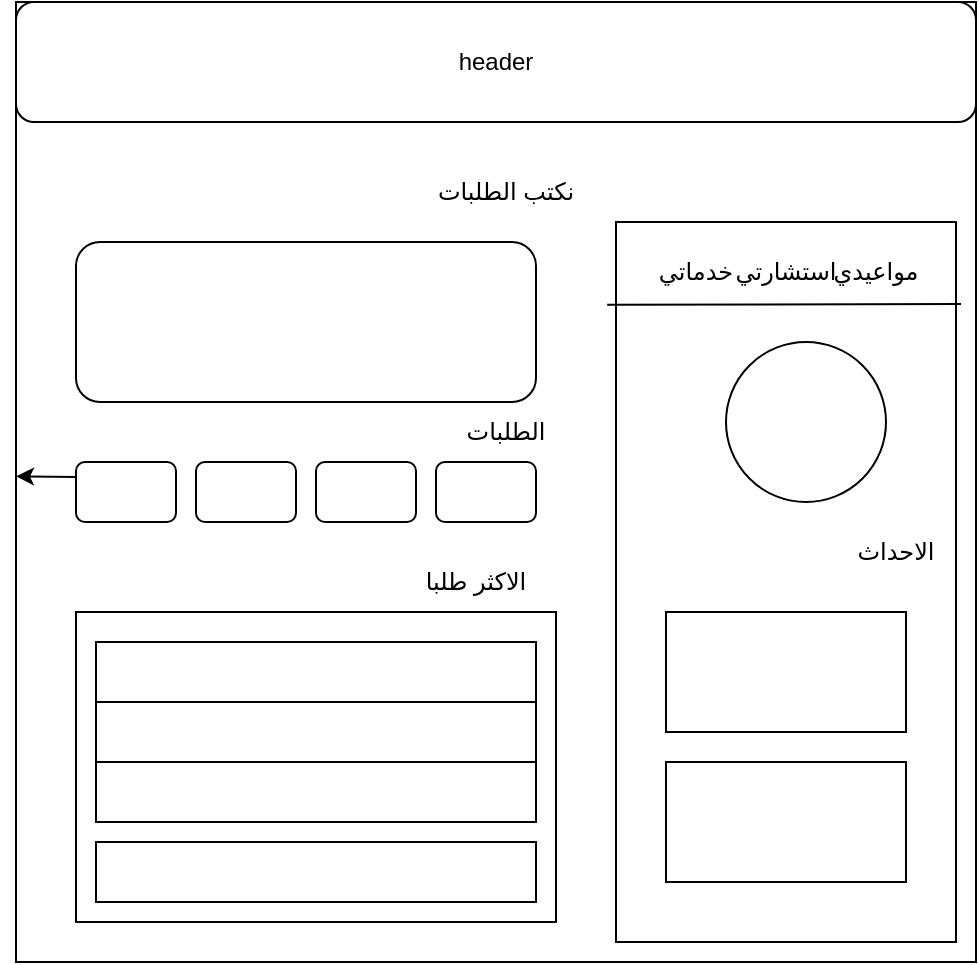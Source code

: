 <mxfile>
    <diagram id="3CSincesaH3guoPx_tAA" name="Page-1">
        <mxGraphModel dx="754" dy="554" grid="1" gridSize="10" guides="1" tooltips="1" connect="1" arrows="1" fold="1" page="1" pageScale="1" pageWidth="850" pageHeight="1100" math="0" shadow="0">
            <root>
                <mxCell id="0"/>
                <mxCell id="1" parent="0"/>
                <mxCell id="2" value="" style="whiteSpace=wrap;html=1;aspect=fixed;" vertex="1" parent="1">
                    <mxGeometry x="230" y="40" width="480" height="480" as="geometry"/>
                </mxCell>
                <mxCell id="3" value="header" style="rounded=1;whiteSpace=wrap;html=1;" vertex="1" parent="1">
                    <mxGeometry x="230" y="40" width="480" height="60" as="geometry"/>
                </mxCell>
                <mxCell id="5" value="نكتب الطلبات" style="text;align=center;html=1;verticalAlign=middle;whiteSpace=wrap;rounded=0;strokeWidth=1;" vertex="1" parent="1">
                    <mxGeometry x="425" y="110" width="100" height="50" as="geometry"/>
                </mxCell>
                <mxCell id="7" value="" style="rounded=0;whiteSpace=wrap;html=1;strokeWidth=1;" vertex="1" parent="1">
                    <mxGeometry x="530" y="150" width="170" height="360" as="geometry"/>
                </mxCell>
                <mxCell id="8" value="" style="rounded=1;whiteSpace=wrap;html=1;strokeWidth=1;" vertex="1" parent="1">
                    <mxGeometry x="260" y="160" width="230" height="80" as="geometry"/>
                </mxCell>
                <mxCell id="13" style="edgeStyle=none;html=1;exitX=0;exitY=0.25;exitDx=0;exitDy=0;" edge="1" parent="1" source="9" target="2">
                    <mxGeometry relative="1" as="geometry"/>
                </mxCell>
                <mxCell id="9" value="" style="rounded=1;whiteSpace=wrap;html=1;strokeWidth=1;" vertex="1" parent="1">
                    <mxGeometry x="260" y="270" width="50" height="30" as="geometry"/>
                </mxCell>
                <mxCell id="10" value="" style="rounded=1;whiteSpace=wrap;html=1;strokeWidth=1;" vertex="1" parent="1">
                    <mxGeometry x="320" y="270" width="50" height="30" as="geometry"/>
                </mxCell>
                <mxCell id="11" value="" style="rounded=1;whiteSpace=wrap;html=1;strokeWidth=1;" vertex="1" parent="1">
                    <mxGeometry x="380" y="270" width="50" height="30" as="geometry"/>
                </mxCell>
                <mxCell id="12" value="" style="rounded=1;whiteSpace=wrap;html=1;strokeWidth=1;" vertex="1" parent="1">
                    <mxGeometry x="440" y="270" width="50" height="30" as="geometry"/>
                </mxCell>
                <mxCell id="14" value="الطلبات" style="text;strokeColor=none;align=center;fillColor=none;html=1;verticalAlign=middle;whiteSpace=wrap;rounded=0;strokeWidth=1;" vertex="1" parent="1">
                    <mxGeometry x="445" y="240" width="60" height="30" as="geometry"/>
                </mxCell>
                <mxCell id="15" value="الاكثر طلبا" style="text;strokeColor=none;align=center;fillColor=none;html=1;verticalAlign=middle;whiteSpace=wrap;rounded=0;strokeWidth=1;" vertex="1" parent="1">
                    <mxGeometry x="430" y="315" width="60" height="30" as="geometry"/>
                </mxCell>
                <mxCell id="16" value="" style="rounded=0;whiteSpace=wrap;html=1;strokeWidth=1;" vertex="1" parent="1">
                    <mxGeometry x="260" y="345" width="240" height="155" as="geometry"/>
                </mxCell>
                <mxCell id="17" value="" style="rounded=0;whiteSpace=wrap;html=1;strokeWidth=1;" vertex="1" parent="1">
                    <mxGeometry x="270" y="360" width="220" height="30" as="geometry"/>
                </mxCell>
                <mxCell id="18" value="" style="rounded=0;whiteSpace=wrap;html=1;strokeWidth=1;" vertex="1" parent="1">
                    <mxGeometry x="270" y="390" width="220" height="30" as="geometry"/>
                </mxCell>
                <mxCell id="19" value="" style="rounded=0;whiteSpace=wrap;html=1;strokeWidth=1;" vertex="1" parent="1">
                    <mxGeometry x="270" y="420" width="220" height="30" as="geometry"/>
                </mxCell>
                <mxCell id="20" value="" style="rounded=0;whiteSpace=wrap;html=1;strokeWidth=1;" vertex="1" parent="1">
                    <mxGeometry x="270" y="460" width="220" height="30" as="geometry"/>
                </mxCell>
                <mxCell id="21" value="" style="rounded=0;whiteSpace=wrap;html=1;strokeWidth=1;" vertex="1" parent="1">
                    <mxGeometry x="555" y="345" width="120" height="60" as="geometry"/>
                </mxCell>
                <mxCell id="22" value="" style="ellipse;whiteSpace=wrap;html=1;aspect=fixed;strokeWidth=1;" vertex="1" parent="1">
                    <mxGeometry x="585" y="210" width="80" height="80" as="geometry"/>
                </mxCell>
                <mxCell id="23" value="" style="rounded=0;whiteSpace=wrap;html=1;strokeWidth=1;" vertex="1" parent="1">
                    <mxGeometry x="555" y="420" width="120" height="60" as="geometry"/>
                </mxCell>
                <mxCell id="24" value="الاحداث" style="text;strokeColor=none;align=center;fillColor=none;html=1;verticalAlign=middle;whiteSpace=wrap;rounded=0;strokeWidth=1;" vertex="1" parent="1">
                    <mxGeometry x="640" y="300" width="60" height="30" as="geometry"/>
                </mxCell>
                <mxCell id="25" value="خدماتي" style="text;strokeColor=none;align=center;fillColor=none;html=1;verticalAlign=middle;whiteSpace=wrap;rounded=0;strokeWidth=1;" vertex="1" parent="1">
                    <mxGeometry x="540" y="160" width="60" height="30" as="geometry"/>
                </mxCell>
                <mxCell id="26" value="استشارتي" style="text;strokeColor=none;align=center;fillColor=none;html=1;verticalAlign=middle;whiteSpace=wrap;rounded=0;strokeWidth=1;" vertex="1" parent="1">
                    <mxGeometry x="585" y="160" width="60" height="30" as="geometry"/>
                </mxCell>
                <mxCell id="27" value="مواعيدي" style="text;strokeColor=none;align=center;fillColor=none;html=1;verticalAlign=middle;whiteSpace=wrap;rounded=0;strokeWidth=1;" vertex="1" parent="1">
                    <mxGeometry x="630" y="160" width="60" height="30" as="geometry"/>
                </mxCell>
                <mxCell id="29" value="" style="endArrow=none;html=1;entryX=1.015;entryY=0.114;entryDx=0;entryDy=0;entryPerimeter=0;exitX=-0.026;exitY=0.115;exitDx=0;exitDy=0;exitPerimeter=0;" edge="1" parent="1" source="7" target="7">
                    <mxGeometry width="50" height="50" relative="1" as="geometry">
                        <mxPoint x="555" y="200" as="sourcePoint"/>
                        <mxPoint x="605" y="150" as="targetPoint"/>
                    </mxGeometry>
                </mxCell>
            </root>
        </mxGraphModel>
    </diagram>
</mxfile>